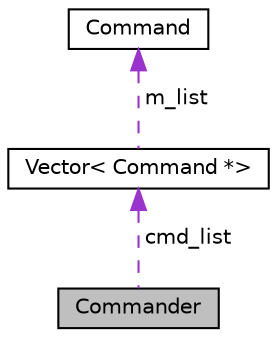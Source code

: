 digraph "Commander"
{
  edge [fontname="Helvetica",fontsize="10",labelfontname="Helvetica",labelfontsize="10"];
  node [fontname="Helvetica",fontsize="10",shape=record];
  Node1 [label="Commander",height=0.2,width=0.4,color="black", fillcolor="grey75", style="filled", fontcolor="black"];
  Node2 -> Node1 [dir="back",color="darkorchid3",fontsize="10",style="dashed",label=" cmd_list" ];
  Node2 [label="Vector\< Command *\>",height=0.2,width=0.4,color="black", fillcolor="white", style="filled",URL="$classVector.html"];
  Node3 -> Node2 [dir="back",color="darkorchid3",fontsize="10",style="dashed",label=" m_list" ];
  Node3 [label="Command",height=0.2,width=0.4,color="black", fillcolor="white", style="filled",URL="$classCommand.html"];
}

